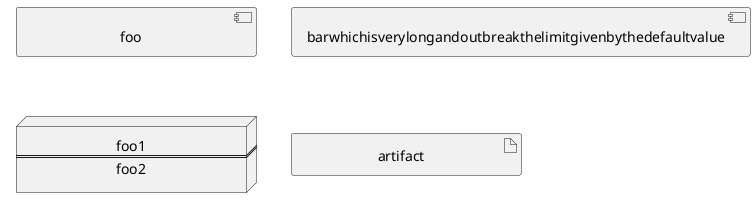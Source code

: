 {
  "sha1": "r1opg0g5y3mmgjgqel6mcpqxr1p9qqk",
  "insertion": {
    "when": "2024-06-04T17:28:43.234Z",
    "user": "plantuml@gmail.com"
  }
}
@startuml
skinparam defaultTextAlignment center
skinparam minClassWidth 200
component foo
component barwhichisverylongandoutbreakthelimitgivenbythedefaultvalue
node node [
foo1
====
foo2
]
artifact artifact
@enduml
